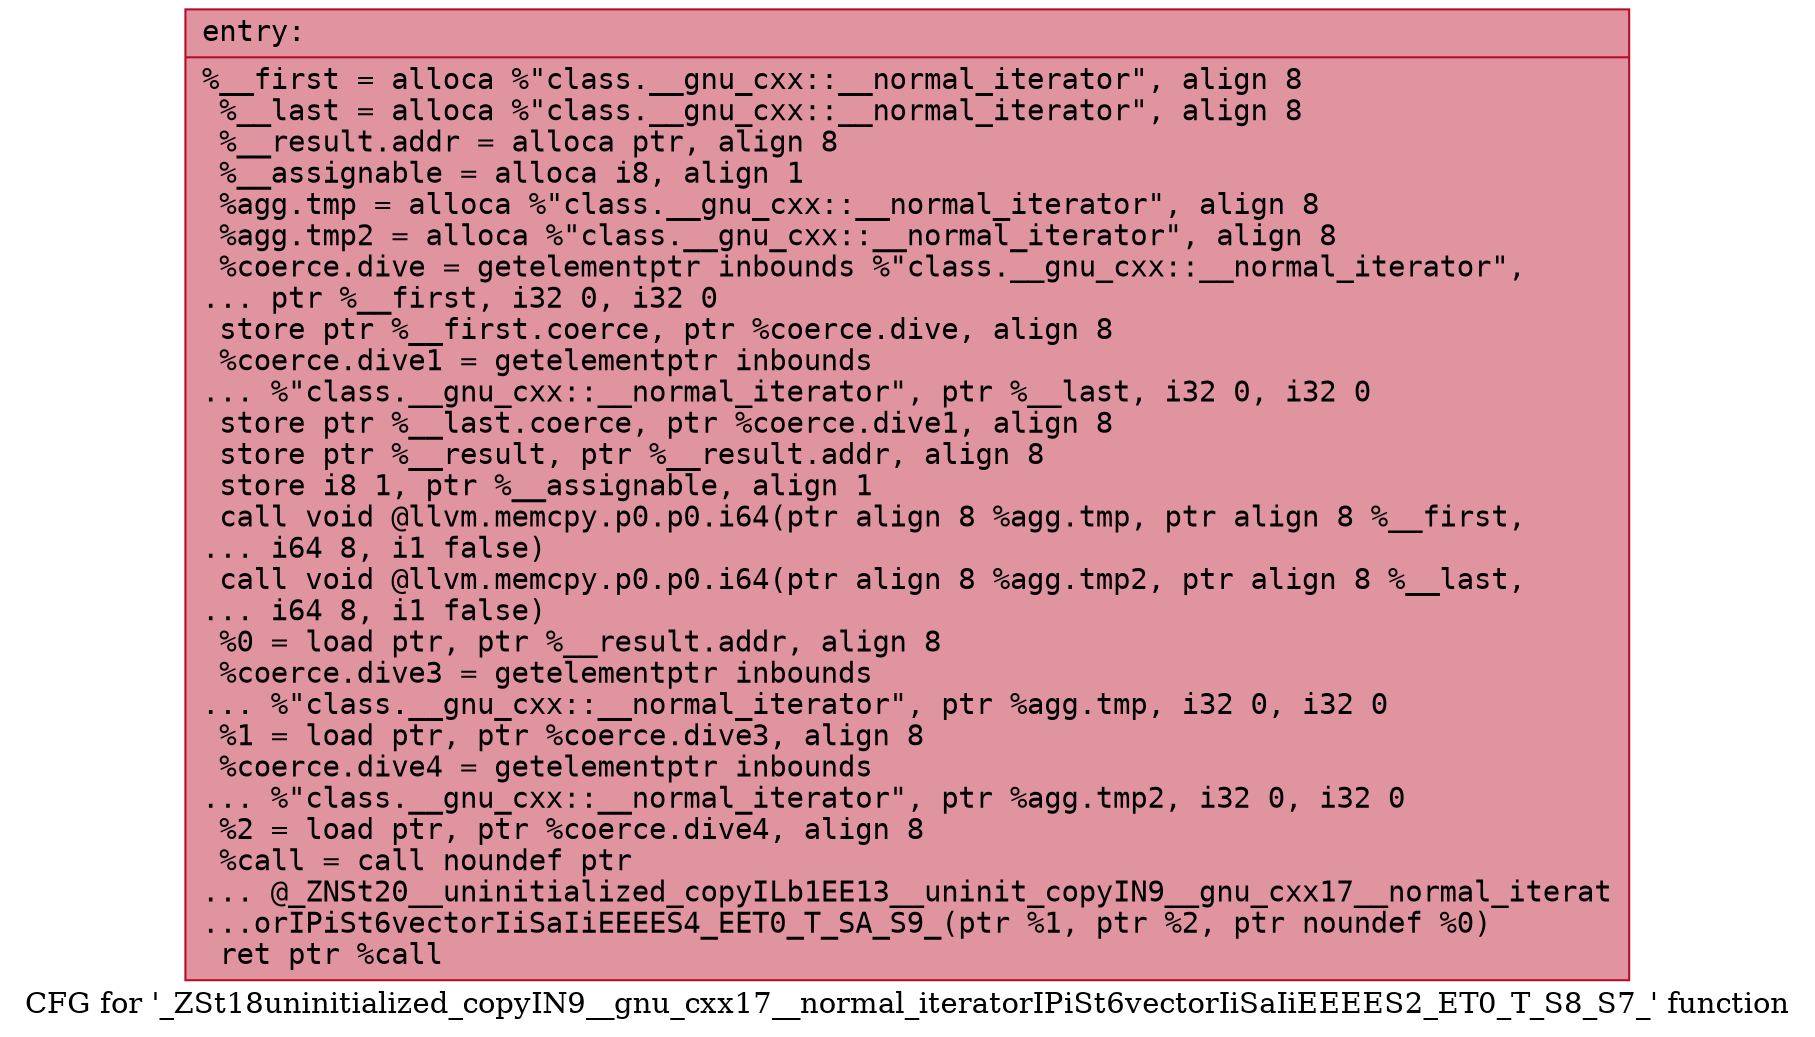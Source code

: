 digraph "CFG for '_ZSt18uninitialized_copyIN9__gnu_cxx17__normal_iteratorIPiSt6vectorIiSaIiEEEES2_ET0_T_S8_S7_' function" {
	label="CFG for '_ZSt18uninitialized_copyIN9__gnu_cxx17__normal_iteratorIPiSt6vectorIiSaIiEEEES2_ET0_T_S8_S7_' function";

	Node0x557992581c40 [shape=record,color="#b70d28ff", style=filled, fillcolor="#b70d2870" fontname="Courier",label="{entry:\l|  %__first = alloca %\"class.__gnu_cxx::__normal_iterator\", align 8\l  %__last = alloca %\"class.__gnu_cxx::__normal_iterator\", align 8\l  %__result.addr = alloca ptr, align 8\l  %__assignable = alloca i8, align 1\l  %agg.tmp = alloca %\"class.__gnu_cxx::__normal_iterator\", align 8\l  %agg.tmp2 = alloca %\"class.__gnu_cxx::__normal_iterator\", align 8\l  %coerce.dive = getelementptr inbounds %\"class.__gnu_cxx::__normal_iterator\",\l... ptr %__first, i32 0, i32 0\l  store ptr %__first.coerce, ptr %coerce.dive, align 8\l  %coerce.dive1 = getelementptr inbounds\l... %\"class.__gnu_cxx::__normal_iterator\", ptr %__last, i32 0, i32 0\l  store ptr %__last.coerce, ptr %coerce.dive1, align 8\l  store ptr %__result, ptr %__result.addr, align 8\l  store i8 1, ptr %__assignable, align 1\l  call void @llvm.memcpy.p0.p0.i64(ptr align 8 %agg.tmp, ptr align 8 %__first,\l... i64 8, i1 false)\l  call void @llvm.memcpy.p0.p0.i64(ptr align 8 %agg.tmp2, ptr align 8 %__last,\l... i64 8, i1 false)\l  %0 = load ptr, ptr %__result.addr, align 8\l  %coerce.dive3 = getelementptr inbounds\l... %\"class.__gnu_cxx::__normal_iterator\", ptr %agg.tmp, i32 0, i32 0\l  %1 = load ptr, ptr %coerce.dive3, align 8\l  %coerce.dive4 = getelementptr inbounds\l... %\"class.__gnu_cxx::__normal_iterator\", ptr %agg.tmp2, i32 0, i32 0\l  %2 = load ptr, ptr %coerce.dive4, align 8\l  %call = call noundef ptr\l... @_ZNSt20__uninitialized_copyILb1EE13__uninit_copyIN9__gnu_cxx17__normal_iterat\l...orIPiSt6vectorIiSaIiEEEES4_EET0_T_SA_S9_(ptr %1, ptr %2, ptr noundef %0)\l  ret ptr %call\l}"];
}
